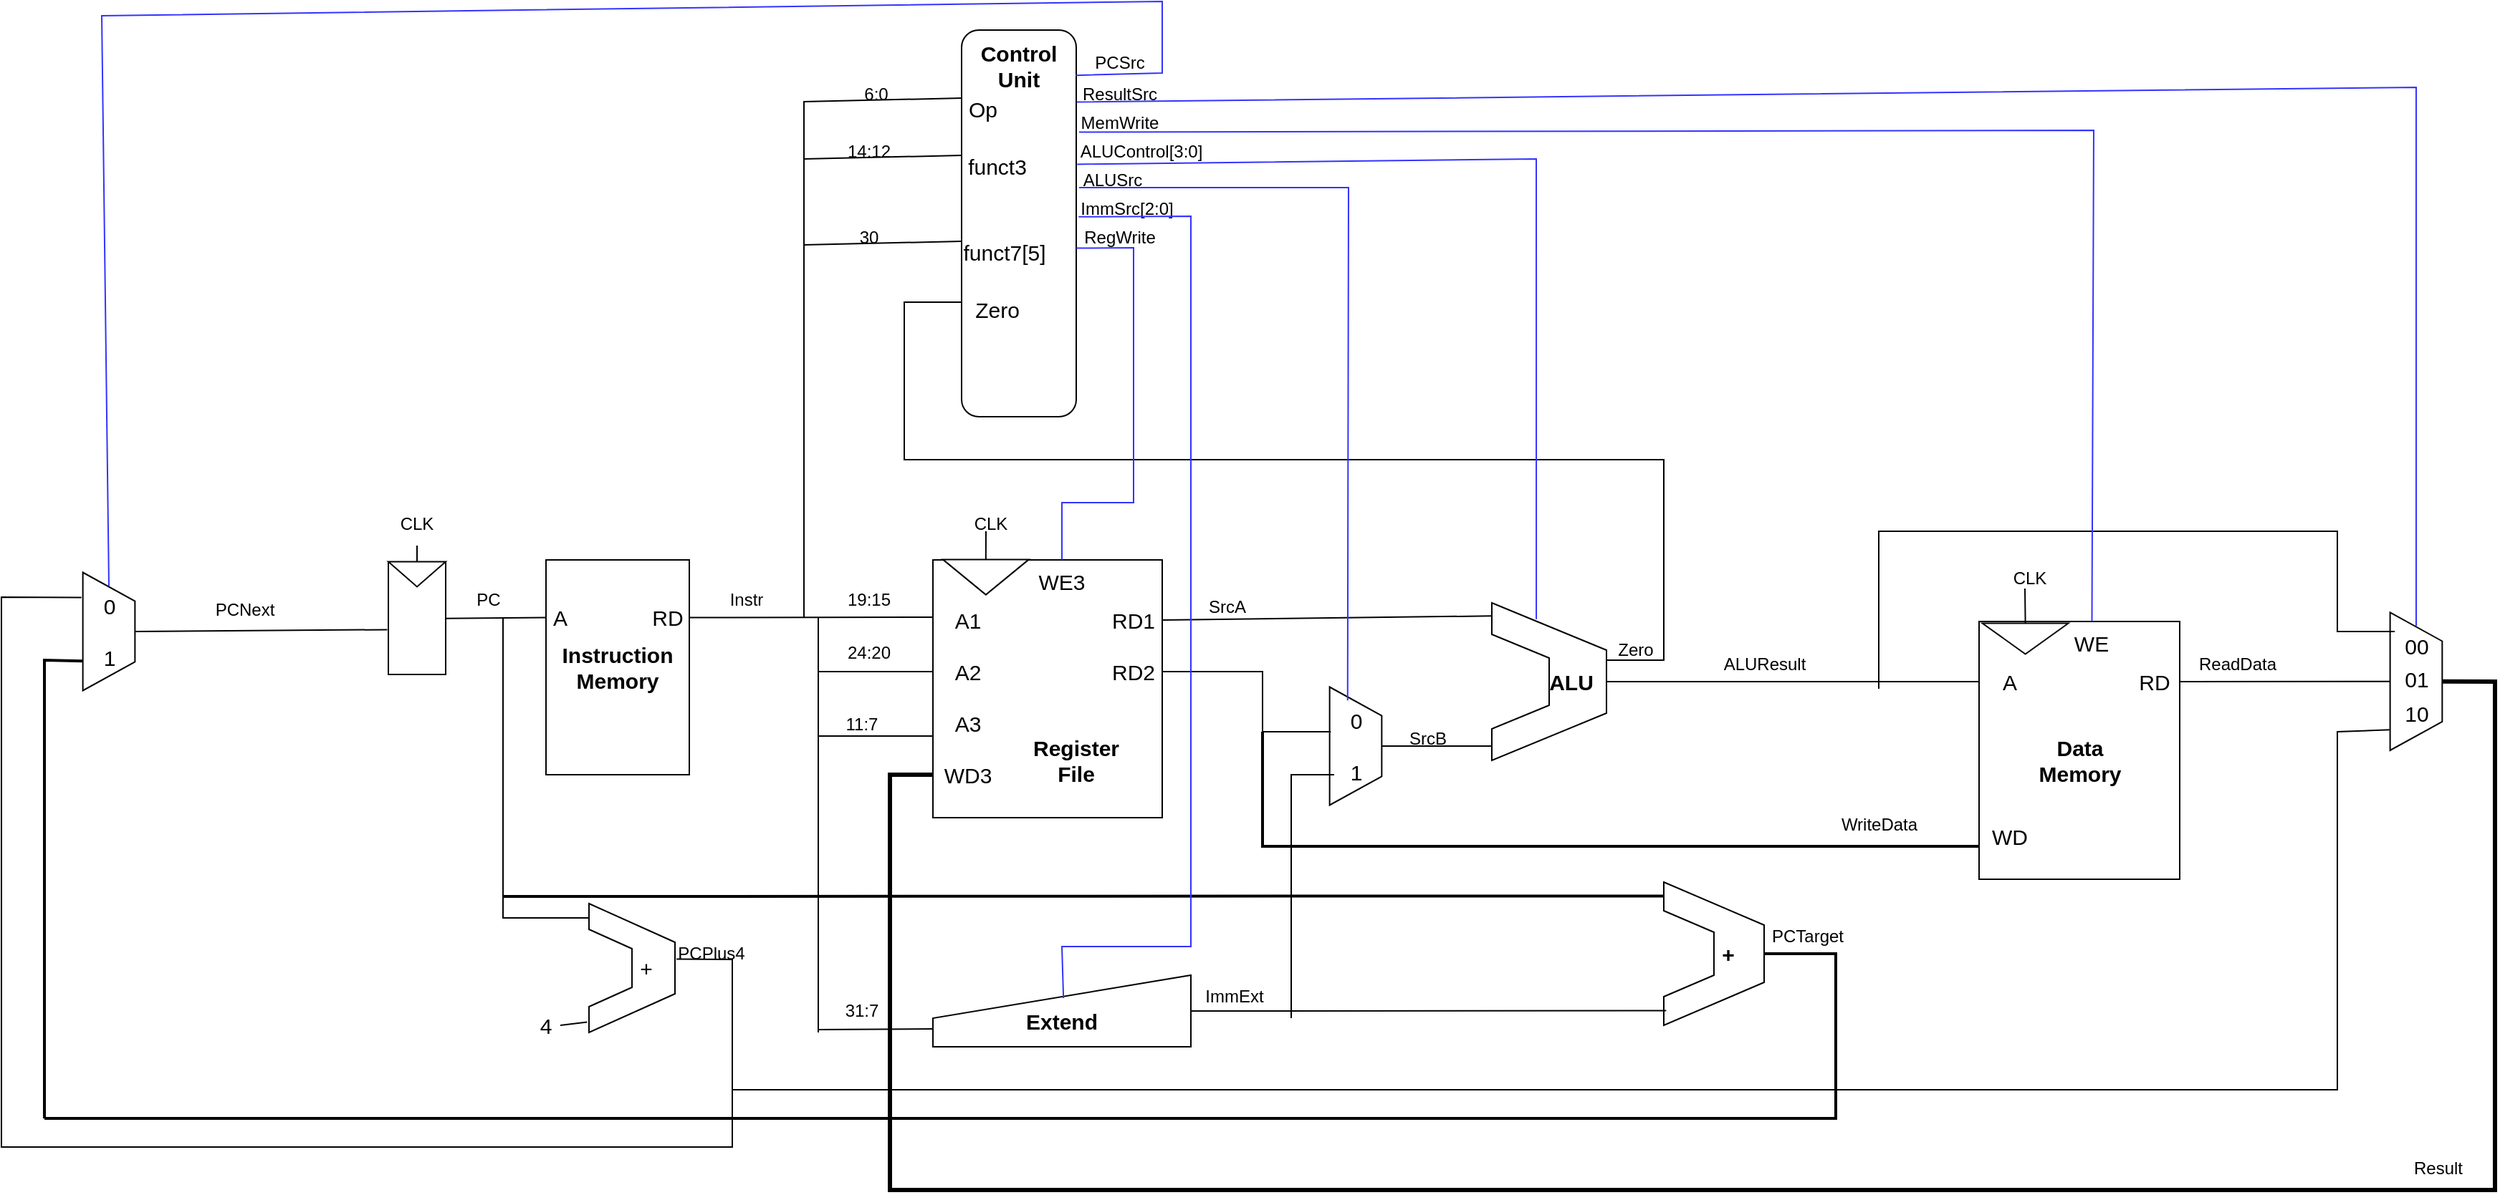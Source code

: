 <mxfile version="24.7.7">
  <diagram name="Page-1" id="c045TEzdk-SqHXNP3rUD">
    <mxGraphModel dx="794" dy="454" grid="1" gridSize="10" guides="1" tooltips="1" connect="1" arrows="1" fold="1" page="1" pageScale="1" pageWidth="3300" pageHeight="2339" math="0" shadow="0">
      <root>
        <mxCell id="0" />
        <mxCell id="1" parent="0" />
        <mxCell id="kE1xLlnzsojC-IhX8l6a-12" value="" style="group" vertex="1" connectable="0" parent="1">
          <mxGeometry x="540" y="980" width="30" height="100" as="geometry" />
        </mxCell>
        <mxCell id="kE1xLlnzsojC-IhX8l6a-8" value="" style="shape=trapezoid;perimeter=trapezoidPerimeter;whiteSpace=wrap;html=1;fixedSize=1;rotation=90;size=20;" vertex="1" parent="kE1xLlnzsojC-IhX8l6a-12">
          <mxGeometry x="-26.25" y="31.818" width="82.5" height="36.364" as="geometry" />
        </mxCell>
        <mxCell id="kE1xLlnzsojC-IhX8l6a-9" value="&lt;font style=&quot;font-size: 15px;&quot;&gt;0&lt;/font&gt;" style="text;html=1;align=center;verticalAlign=middle;whiteSpace=wrap;rounded=0;" vertex="1" parent="kE1xLlnzsojC-IhX8l6a-12">
          <mxGeometry x="3.75" y="18.182" width="22.5" height="27.273" as="geometry" />
        </mxCell>
        <mxCell id="kE1xLlnzsojC-IhX8l6a-10" value="&lt;font style=&quot;font-size: 15px;&quot;&gt;1&lt;/font&gt;" style="text;html=1;align=center;verticalAlign=middle;whiteSpace=wrap;rounded=0;" vertex="1" parent="kE1xLlnzsojC-IhX8l6a-12">
          <mxGeometry x="3.75" y="54.545" width="22.5" height="27.273" as="geometry" />
        </mxCell>
        <mxCell id="kE1xLlnzsojC-IhX8l6a-18" value="" style="group" vertex="1" connectable="0" parent="1">
          <mxGeometry x="860" y="980" width="100" height="150" as="geometry" />
        </mxCell>
        <mxCell id="kE1xLlnzsojC-IhX8l6a-1" value="&lt;font style=&quot;font-size: 15px;&quot;&gt;&lt;b&gt;Instruction Memory&lt;/b&gt;&lt;/font&gt;" style="rounded=0;whiteSpace=wrap;html=1;" vertex="1" parent="kE1xLlnzsojC-IhX8l6a-18">
          <mxGeometry width="100" height="150" as="geometry" />
        </mxCell>
        <mxCell id="kE1xLlnzsojC-IhX8l6a-15" value="&lt;span style=&quot;font-size: 15px;&quot;&gt;A&lt;/span&gt;" style="text;html=1;align=center;verticalAlign=middle;whiteSpace=wrap;rounded=0;" vertex="1" parent="kE1xLlnzsojC-IhX8l6a-18">
          <mxGeometry y="23.002" width="20" height="34.615" as="geometry" />
        </mxCell>
        <mxCell id="kE1xLlnzsojC-IhX8l6a-17" value="&lt;span style=&quot;font-size: 15px;&quot;&gt;RD&lt;/span&gt;" style="text;html=1;align=center;verticalAlign=middle;whiteSpace=wrap;rounded=0;" vertex="1" parent="kE1xLlnzsojC-IhX8l6a-18">
          <mxGeometry x="70" y="23" width="30" height="34.62" as="geometry" />
        </mxCell>
        <mxCell id="kE1xLlnzsojC-IhX8l6a-19" value="" style="group" vertex="1" connectable="0" parent="1">
          <mxGeometry x="740" y="940" width="60" height="120" as="geometry" />
        </mxCell>
        <mxCell id="kE1xLlnzsojC-IhX8l6a-2" value="" style="rounded=0;whiteSpace=wrap;html=1;container=0;" vertex="1" parent="kE1xLlnzsojC-IhX8l6a-19">
          <mxGeometry x="10" y="41.75" width="40" height="78.25" as="geometry" />
        </mxCell>
        <mxCell id="kE1xLlnzsojC-IhX8l6a-3" value="" style="triangle;whiteSpace=wrap;html=1;rotation=90;container=0;" vertex="1" parent="kE1xLlnzsojC-IhX8l6a-19">
          <mxGeometry x="21.25" y="30" width="17.5" height="40" as="geometry" />
        </mxCell>
        <mxCell id="kE1xLlnzsojC-IhX8l6a-4" value="CLK" style="text;html=1;align=center;verticalAlign=middle;whiteSpace=wrap;rounded=0;container=0;" vertex="1" parent="kE1xLlnzsojC-IhX8l6a-19">
          <mxGeometry width="60" height="30" as="geometry" />
        </mxCell>
        <mxCell id="kE1xLlnzsojC-IhX8l6a-5" value="" style="endArrow=none;html=1;rounded=0;exitX=0;exitY=0.5;exitDx=0;exitDy=0;entryX=0.5;entryY=1;entryDx=0;entryDy=0;" edge="1" parent="kE1xLlnzsojC-IhX8l6a-19" source="kE1xLlnzsojC-IhX8l6a-3" target="kE1xLlnzsojC-IhX8l6a-4">
          <mxGeometry width="50" height="50" relative="1" as="geometry">
            <mxPoint x="300" y="88.75" as="sourcePoint" />
            <mxPoint x="350" y="38.75" as="targetPoint" />
          </mxGeometry>
        </mxCell>
        <mxCell id="kE1xLlnzsojC-IhX8l6a-20" value="" style="endArrow=none;html=1;rounded=0;exitX=1;exitY=0.5;exitDx=0;exitDy=0;entryX=0;entryY=0.5;entryDx=0;entryDy=0;" edge="1" parent="1" source="kE1xLlnzsojC-IhX8l6a-2" target="kE1xLlnzsojC-IhX8l6a-15">
          <mxGeometry width="50" height="50" relative="1" as="geometry">
            <mxPoint x="890" y="1030" as="sourcePoint" />
            <mxPoint x="940" y="980" as="targetPoint" />
          </mxGeometry>
        </mxCell>
        <mxCell id="kE1xLlnzsojC-IhX8l6a-22" value="" style="endArrow=none;html=1;rounded=0;entryX=-0.02;entryY=0.6;entryDx=0;entryDy=0;exitX=0.5;exitY=0;exitDx=0;exitDy=0;entryPerimeter=0;" edge="1" parent="1" source="kE1xLlnzsojC-IhX8l6a-8" target="kE1xLlnzsojC-IhX8l6a-2">
          <mxGeometry width="50" height="50" relative="1" as="geometry">
            <mxPoint x="580" y="1021" as="sourcePoint" />
            <mxPoint x="940" y="980" as="targetPoint" />
          </mxGeometry>
        </mxCell>
        <mxCell id="kE1xLlnzsojC-IhX8l6a-23" value="" style="endArrow=none;html=1;rounded=0;" edge="1" parent="1">
          <mxGeometry width="50" height="50" relative="1" as="geometry">
            <mxPoint x="830" y="1020" as="sourcePoint" />
            <mxPoint x="830" y="1230" as="targetPoint" />
            <Array as="points">
              <mxPoint x="830" y="1230" />
              <mxPoint x="890" y="1230" />
            </Array>
          </mxGeometry>
        </mxCell>
        <mxCell id="kE1xLlnzsojC-IhX8l6a-28" value="" style="shape=stencil(tZXRjoIwEEW/pq+bQsPq6wb1PyqOS2NtSdvV3b93oGCs0I0IJISkc7mHIb1DCcttySsgKS0J25A0TSjFO66vT2tuKyicL164EXwvwSvWGX2Cqzi4liFUCUa4WmVbQr/wmfpieaGVQojQygbKg44wLhR66a+Hta//C1YV8s/gwLRNNtXd68yPbAFqskSnIbPre95OZ6KGvSaL7NQ81ORNJsuxEgsxy/e8OH0b/aMOfVdUO2oDA8JdFlL6AYt9YMXruesJnXzWF/h/moawnVsK9eC+/wxaP5sKWI0FPGWMTvOvx9qz0P+ZTfOzsf7Q/sL+FVLbaHKwHgkPHguDmWs8vcQ2VX+ONIUb);whiteSpace=wrap;html=1;fillColor=default;" vertex="1" parent="1">
          <mxGeometry x="890" y="1220" width="60" height="90" as="geometry" />
        </mxCell>
        <mxCell id="kE1xLlnzsojC-IhX8l6a-30" value="&lt;font style=&quot;font-size: 15px;&quot;&gt;+&lt;/font&gt;" style="text;html=1;align=center;verticalAlign=middle;whiteSpace=wrap;rounded=0;" vertex="1" parent="1">
          <mxGeometry x="920" y="1250" width="20" height="30" as="geometry" />
        </mxCell>
        <mxCell id="kE1xLlnzsojC-IhX8l6a-31" value="&lt;font style=&quot;font-size: 15px;&quot;&gt;4&lt;/font&gt;" style="text;html=1;align=center;verticalAlign=middle;whiteSpace=wrap;rounded=0;" vertex="1" parent="1">
          <mxGeometry x="850" y="1290" width="20" height="30" as="geometry" />
        </mxCell>
        <mxCell id="kE1xLlnzsojC-IhX8l6a-32" value="" style="endArrow=none;html=1;rounded=0;exitX=1;exitY=0.5;exitDx=0;exitDy=0;entryX=-0.022;entryY=0.919;entryDx=0;entryDy=0;entryPerimeter=0;" edge="1" parent="1" source="kE1xLlnzsojC-IhX8l6a-31" target="kE1xLlnzsojC-IhX8l6a-28">
          <mxGeometry width="50" height="50" relative="1" as="geometry">
            <mxPoint x="920" y="1240" as="sourcePoint" />
            <mxPoint x="970" y="1190" as="targetPoint" />
          </mxGeometry>
        </mxCell>
        <mxCell id="kE1xLlnzsojC-IhX8l6a-33" value="PC" style="text;html=1;align=center;verticalAlign=middle;whiteSpace=wrap;rounded=0;" vertex="1" parent="1">
          <mxGeometry x="790" y="993" width="60" height="30" as="geometry" />
        </mxCell>
        <mxCell id="kE1xLlnzsojC-IhX8l6a-34" value="PCNext" style="text;html=1;align=center;verticalAlign=middle;whiteSpace=wrap;rounded=0;" vertex="1" parent="1">
          <mxGeometry x="620" y="1000" width="60" height="30" as="geometry" />
        </mxCell>
        <mxCell id="kE1xLlnzsojC-IhX8l6a-35" value="" style="endArrow=none;html=1;rounded=0;exitX=1;exitY=0.5;exitDx=0;exitDy=0;" edge="1" parent="1" source="kE1xLlnzsojC-IhX8l6a-17">
          <mxGeometry width="50" height="50" relative="1" as="geometry">
            <mxPoint x="1100" y="1040" as="sourcePoint" />
            <mxPoint x="1130" y="1020" as="targetPoint" />
          </mxGeometry>
        </mxCell>
        <mxCell id="kE1xLlnzsojC-IhX8l6a-36" value="Instr" style="text;html=1;align=center;verticalAlign=middle;whiteSpace=wrap;rounded=0;" vertex="1" parent="1">
          <mxGeometry x="970" y="993" width="60" height="30" as="geometry" />
        </mxCell>
        <mxCell id="kE1xLlnzsojC-IhX8l6a-40" value="" style="endArrow=none;html=1;rounded=0;entryX=0;entryY=0.25;entryDx=0;entryDy=0;" edge="1" parent="1" target="kE1xLlnzsojC-IhX8l6a-39">
          <mxGeometry width="50" height="50" relative="1" as="geometry">
            <mxPoint x="1040" y="1020" as="sourcePoint" />
            <mxPoint x="1120" y="657.5" as="targetPoint" />
            <Array as="points">
              <mxPoint x="1040" y="783" />
              <mxPoint x="1040" y="660" />
            </Array>
          </mxGeometry>
        </mxCell>
        <mxCell id="kE1xLlnzsojC-IhX8l6a-49" value="" style="group;movable=1;resizable=1;rotatable=1;deletable=1;editable=1;locked=0;connectable=1;" vertex="1" connectable="0" parent="1">
          <mxGeometry x="1130" y="980" width="160" height="180" as="geometry" />
        </mxCell>
        <mxCell id="kE1xLlnzsojC-IhX8l6a-47" value="" style="rounded=0;whiteSpace=wrap;html=1;align=center;movable=1;resizable=1;rotatable=1;deletable=1;editable=1;locked=0;connectable=1;" vertex="1" parent="kE1xLlnzsojC-IhX8l6a-49">
          <mxGeometry width="160" height="180" as="geometry" />
        </mxCell>
        <mxCell id="kE1xLlnzsojC-IhX8l6a-46" value="" style="triangle;whiteSpace=wrap;html=1;rotation=90;" vertex="1" parent="kE1xLlnzsojC-IhX8l6a-49">
          <mxGeometry x="24.615" y="-18" width="24.615" height="60" as="geometry" />
        </mxCell>
        <mxCell id="kE1xLlnzsojC-IhX8l6a-54" value="&lt;font style=&quot;font-size: 15px;&quot;&gt;A1&lt;/font&gt;" style="text;html=1;align=center;verticalAlign=middle;whiteSpace=wrap;rounded=0;" vertex="1" parent="kE1xLlnzsojC-IhX8l6a-49">
          <mxGeometry y="24.0" width="49.231" height="36" as="geometry" />
        </mxCell>
        <mxCell id="kE1xLlnzsojC-IhX8l6a-53" value="&lt;font style=&quot;font-size: 15px;&quot;&gt;A2&lt;/font&gt;" style="text;html=1;align=center;verticalAlign=middle;whiteSpace=wrap;rounded=0;" vertex="1" parent="kE1xLlnzsojC-IhX8l6a-49">
          <mxGeometry y="60" width="49.231" height="36" as="geometry" />
        </mxCell>
        <mxCell id="kE1xLlnzsojC-IhX8l6a-52" value="&lt;font style=&quot;font-size: 15px;&quot;&gt;A3&lt;/font&gt;" style="text;html=1;align=center;verticalAlign=middle;whiteSpace=wrap;rounded=0;" vertex="1" parent="kE1xLlnzsojC-IhX8l6a-49">
          <mxGeometry y="96.0" width="49.231" height="36" as="geometry" />
        </mxCell>
        <mxCell id="kE1xLlnzsojC-IhX8l6a-51" value="&lt;font style=&quot;font-size: 15px;&quot;&gt;WD3&lt;/font&gt;" style="text;html=1;align=center;verticalAlign=middle;whiteSpace=wrap;rounded=0;" vertex="1" parent="kE1xLlnzsojC-IhX8l6a-49">
          <mxGeometry y="132" width="49.231" height="36" as="geometry" />
        </mxCell>
        <mxCell id="kE1xLlnzsojC-IhX8l6a-57" value="&lt;font style=&quot;font-size: 15px;&quot;&gt;RD1&lt;/font&gt;" style="text;html=1;align=center;verticalAlign=middle;whiteSpace=wrap;rounded=0;" vertex="1" parent="kE1xLlnzsojC-IhX8l6a-49">
          <mxGeometry x="120" y="27" width="40" height="30" as="geometry" />
        </mxCell>
        <mxCell id="kE1xLlnzsojC-IhX8l6a-56" value="&lt;font style=&quot;font-size: 15px;&quot;&gt;RD2&lt;/font&gt;" style="text;html=1;align=center;verticalAlign=middle;whiteSpace=wrap;rounded=0;" vertex="1" parent="kE1xLlnzsojC-IhX8l6a-49">
          <mxGeometry x="120" y="63" width="40" height="30" as="geometry" />
        </mxCell>
        <mxCell id="kE1xLlnzsojC-IhX8l6a-50" value="&lt;font style=&quot;font-size: 15px;&quot;&gt;WE3&lt;/font&gt;" style="text;html=1;align=center;verticalAlign=middle;whiteSpace=wrap;rounded=0;" vertex="1" parent="kE1xLlnzsojC-IhX8l6a-49">
          <mxGeometry x="70" width="40" height="30" as="geometry" />
        </mxCell>
        <mxCell id="kE1xLlnzsojC-IhX8l6a-59" value="&lt;font style=&quot;font-size: 15px;&quot;&gt;&lt;b&gt;Register File&lt;/b&gt;&lt;/font&gt;" style="text;html=1;align=center;verticalAlign=middle;whiteSpace=wrap;rounded=0;" vertex="1" parent="kE1xLlnzsojC-IhX8l6a-49">
          <mxGeometry x="70" y="120" width="60" height="40" as="geometry" />
        </mxCell>
        <mxCell id="kE1xLlnzsojC-IhX8l6a-60" value="" style="group" vertex="1" connectable="0" parent="1">
          <mxGeometry x="1070" y="610" width="260" height="240" as="geometry" />
        </mxCell>
        <mxCell id="kE1xLlnzsojC-IhX8l6a-37" value="" style="rounded=1;whiteSpace=wrap;html=1;rotation=90;" vertex="1" parent="kE1xLlnzsojC-IhX8l6a-60">
          <mxGeometry x="-15" y="95" width="270" height="80" as="geometry" />
        </mxCell>
        <mxCell id="kE1xLlnzsojC-IhX8l6a-38" value="&lt;font style=&quot;font-size: 15px;&quot;&gt;&lt;b&gt;Control Unit&lt;/b&gt;&lt;/font&gt;" style="text;html=1;align=center;verticalAlign=middle;whiteSpace=wrap;rounded=0;" vertex="1" parent="kE1xLlnzsojC-IhX8l6a-60">
          <mxGeometry x="90" y="10" width="60" height="30" as="geometry" />
        </mxCell>
        <mxCell id="kE1xLlnzsojC-IhX8l6a-39" value="&lt;font style=&quot;font-size: 15px;&quot;&gt;Op&lt;/font&gt;" style="text;html=1;align=center;verticalAlign=middle;whiteSpace=wrap;rounded=0;" vertex="1" parent="kE1xLlnzsojC-IhX8l6a-60">
          <mxGeometry x="80" y="40" width="30" height="30" as="geometry" />
        </mxCell>
        <mxCell id="kE1xLlnzsojC-IhX8l6a-41" value="" style="endArrow=none;html=1;rounded=0;entryX=0;entryY=0.25;entryDx=0;entryDy=0;" edge="1" parent="kE1xLlnzsojC-IhX8l6a-60" target="kE1xLlnzsojC-IhX8l6a-42">
          <mxGeometry width="50" height="50" relative="1" as="geometry">
            <mxPoint x="-30" y="90" as="sourcePoint" />
            <mxPoint x="60" y="90" as="targetPoint" />
          </mxGeometry>
        </mxCell>
        <mxCell id="kE1xLlnzsojC-IhX8l6a-42" value="&lt;font style=&quot;font-size: 15px;&quot;&gt;funct3&lt;/font&gt;" style="text;html=1;align=center;verticalAlign=middle;whiteSpace=wrap;rounded=0;" vertex="1" parent="kE1xLlnzsojC-IhX8l6a-60">
          <mxGeometry x="80" y="80" width="50" height="30" as="geometry" />
        </mxCell>
        <mxCell id="kE1xLlnzsojC-IhX8l6a-43" value="&lt;font style=&quot;font-size: 15px;&quot;&gt;funct7[5]&lt;/font&gt;" style="text;html=1;align=center;verticalAlign=middle;whiteSpace=wrap;rounded=0;" vertex="1" parent="kE1xLlnzsojC-IhX8l6a-60">
          <mxGeometry x="80" y="140" width="60" height="30" as="geometry" />
        </mxCell>
        <mxCell id="kE1xLlnzsojC-IhX8l6a-44" value="" style="endArrow=none;html=1;rounded=0;entryX=0;entryY=0.25;entryDx=0;entryDy=0;" edge="1" parent="kE1xLlnzsojC-IhX8l6a-60" target="kE1xLlnzsojC-IhX8l6a-43">
          <mxGeometry width="50" height="50" relative="1" as="geometry">
            <mxPoint x="-30" y="150" as="sourcePoint" />
            <mxPoint x="80" y="160" as="targetPoint" />
          </mxGeometry>
        </mxCell>
        <mxCell id="kE1xLlnzsojC-IhX8l6a-64" value="6:0" style="text;html=1;align=center;verticalAlign=middle;resizable=0;points=[];autosize=1;strokeColor=none;fillColor=none;" vertex="1" parent="kE1xLlnzsojC-IhX8l6a-60">
          <mxGeometry y="30" width="40" height="30" as="geometry" />
        </mxCell>
        <mxCell id="kE1xLlnzsojC-IhX8l6a-65" value="14:12" style="text;html=1;align=center;verticalAlign=middle;resizable=0;points=[];autosize=1;strokeColor=none;fillColor=none;" vertex="1" parent="kE1xLlnzsojC-IhX8l6a-60">
          <mxGeometry x="-10" y="70" width="50" height="30" as="geometry" />
        </mxCell>
        <mxCell id="kE1xLlnzsojC-IhX8l6a-67" value="30" style="text;html=1;align=center;verticalAlign=middle;resizable=0;points=[];autosize=1;strokeColor=none;fillColor=none;" vertex="1" parent="kE1xLlnzsojC-IhX8l6a-60">
          <mxGeometry x="-5" y="130" width="40" height="30" as="geometry" />
        </mxCell>
        <mxCell id="kE1xLlnzsojC-IhX8l6a-150" value="&lt;font style=&quot;font-size: 15px;&quot;&gt;Zero&lt;/font&gt;" style="text;html=1;align=center;verticalAlign=middle;whiteSpace=wrap;rounded=0;" vertex="1" parent="kE1xLlnzsojC-IhX8l6a-60">
          <mxGeometry x="75" y="180" width="60" height="30" as="geometry" />
        </mxCell>
        <mxCell id="kE1xLlnzsojC-IhX8l6a-157" value="ResultSrc" style="text;html=1;align=center;verticalAlign=middle;resizable=0;points=[];autosize=1;strokeColor=none;fillColor=none;" vertex="1" parent="kE1xLlnzsojC-IhX8l6a-60">
          <mxGeometry x="150" y="30" width="80" height="30" as="geometry" />
        </mxCell>
        <mxCell id="kE1xLlnzsojC-IhX8l6a-158" value="MemWrite" style="text;html=1;align=center;verticalAlign=middle;resizable=0;points=[];autosize=1;strokeColor=none;fillColor=none;" vertex="1" parent="kE1xLlnzsojC-IhX8l6a-60">
          <mxGeometry x="150" y="50" width="80" height="30" as="geometry" />
        </mxCell>
        <mxCell id="kE1xLlnzsojC-IhX8l6a-160" value="ALUControl[3:0]" style="text;html=1;align=center;verticalAlign=middle;resizable=0;points=[];autosize=1;strokeColor=none;fillColor=none;" vertex="1" parent="kE1xLlnzsojC-IhX8l6a-60">
          <mxGeometry x="150" y="70" width="110" height="30" as="geometry" />
        </mxCell>
        <mxCell id="kE1xLlnzsojC-IhX8l6a-162" value="ALUSrc" style="text;html=1;align=center;verticalAlign=middle;resizable=0;points=[];autosize=1;strokeColor=none;fillColor=none;" vertex="1" parent="kE1xLlnzsojC-IhX8l6a-60">
          <mxGeometry x="155" y="90" width="60" height="30" as="geometry" />
        </mxCell>
        <mxCell id="kE1xLlnzsojC-IhX8l6a-166" value="ImmSrc[2:0]" style="text;html=1;align=center;verticalAlign=middle;resizable=0;points=[];autosize=1;strokeColor=none;fillColor=none;" vertex="1" parent="kE1xLlnzsojC-IhX8l6a-60">
          <mxGeometry x="150" y="110" width="90" height="30" as="geometry" />
        </mxCell>
        <mxCell id="kE1xLlnzsojC-IhX8l6a-164" value="RegWrite" style="text;html=1;align=center;verticalAlign=middle;resizable=0;points=[];autosize=1;strokeColor=none;fillColor=none;" vertex="1" parent="kE1xLlnzsojC-IhX8l6a-60">
          <mxGeometry x="155" y="130" width="70" height="30" as="geometry" />
        </mxCell>
        <mxCell id="kE1xLlnzsojC-IhX8l6a-68" value="19:15" style="text;html=1;align=center;verticalAlign=middle;resizable=0;points=[];autosize=1;strokeColor=none;fillColor=none;" vertex="1" parent="1">
          <mxGeometry x="1060" y="993" width="50" height="30" as="geometry" />
        </mxCell>
        <mxCell id="kE1xLlnzsojC-IhX8l6a-69" value="" style="endArrow=none;html=1;rounded=0;" edge="1" parent="1">
          <mxGeometry width="50" height="50" relative="1" as="geometry">
            <mxPoint x="1050" y="1020" as="sourcePoint" />
            <mxPoint x="1050" y="1310" as="targetPoint" />
          </mxGeometry>
        </mxCell>
        <mxCell id="kE1xLlnzsojC-IhX8l6a-70" value="" style="endArrow=none;html=1;rounded=0;entryX=0;entryY=0.5;entryDx=0;entryDy=0;" edge="1" parent="1" target="kE1xLlnzsojC-IhX8l6a-53">
          <mxGeometry width="50" height="50" relative="1" as="geometry">
            <mxPoint x="1050" y="1058" as="sourcePoint" />
            <mxPoint x="1150" y="1050" as="targetPoint" />
          </mxGeometry>
        </mxCell>
        <mxCell id="kE1xLlnzsojC-IhX8l6a-71" value="" style="endArrow=none;html=1;rounded=0;entryX=0;entryY=0.75;entryDx=0;entryDy=0;" edge="1" parent="1" target="kE1xLlnzsojC-IhX8l6a-52">
          <mxGeometry width="50" height="50" relative="1" as="geometry">
            <mxPoint x="1050" y="1103" as="sourcePoint" />
            <mxPoint x="1110" y="1100" as="targetPoint" />
          </mxGeometry>
        </mxCell>
        <mxCell id="kE1xLlnzsojC-IhX8l6a-73" value="24:20" style="text;html=1;align=center;verticalAlign=middle;resizable=0;points=[];autosize=1;strokeColor=none;fillColor=none;" vertex="1" parent="1">
          <mxGeometry x="1060" y="1030" width="50" height="30" as="geometry" />
        </mxCell>
        <mxCell id="kE1xLlnzsojC-IhX8l6a-74" value="11:7" style="text;html=1;align=center;verticalAlign=middle;resizable=0;points=[];autosize=1;strokeColor=none;fillColor=none;" vertex="1" parent="1">
          <mxGeometry x="1055" y="1080" width="50" height="30" as="geometry" />
        </mxCell>
        <mxCell id="kE1xLlnzsojC-IhX8l6a-76" value="&lt;div&gt;&lt;br&gt;&lt;/div&gt;&lt;b&gt;&lt;font style=&quot;font-size: 15px;&quot;&gt;Extend&lt;/font&gt;&lt;/b&gt;" style="shape=manualInput;whiteSpace=wrap;html=1;" vertex="1" parent="1">
          <mxGeometry x="1130" y="1270" width="180" height="50" as="geometry" />
        </mxCell>
        <mxCell id="kE1xLlnzsojC-IhX8l6a-77" value="" style="endArrow=none;html=1;rounded=0;entryX=0;entryY=0.75;entryDx=0;entryDy=0;" edge="1" parent="1" target="kE1xLlnzsojC-IhX8l6a-76">
          <mxGeometry width="50" height="50" relative="1" as="geometry">
            <mxPoint x="1050" y="1308" as="sourcePoint" />
            <mxPoint x="1150" y="1250" as="targetPoint" />
          </mxGeometry>
        </mxCell>
        <mxCell id="kE1xLlnzsojC-IhX8l6a-78" value="31:7" style="text;html=1;align=center;verticalAlign=middle;resizable=0;points=[];autosize=1;strokeColor=none;fillColor=none;" vertex="1" parent="1">
          <mxGeometry x="1055" y="1280" width="50" height="30" as="geometry" />
        </mxCell>
        <mxCell id="kE1xLlnzsojC-IhX8l6a-84" value="" style="endArrow=none;html=1;rounded=0;exitX=0.212;exitY=1.027;exitDx=0;exitDy=0;exitPerimeter=0;entryX=1.017;entryY=0.43;entryDx=0;entryDy=0;entryPerimeter=0;" edge="1" parent="1" source="kE1xLlnzsojC-IhX8l6a-8" target="kE1xLlnzsojC-IhX8l6a-28">
          <mxGeometry width="50" height="50" relative="1" as="geometry">
            <mxPoint x="480" y="990" as="sourcePoint" />
            <mxPoint x="990" y="1260" as="targetPoint" />
            <Array as="points">
              <mxPoint x="480" y="1006" />
              <mxPoint x="480" y="1390" />
              <mxPoint x="990" y="1390" />
              <mxPoint x="990" y="1259" />
            </Array>
          </mxGeometry>
        </mxCell>
        <mxCell id="kE1xLlnzsojC-IhX8l6a-85" value="PCPlus4" style="text;html=1;align=center;verticalAlign=middle;resizable=0;points=[];autosize=1;strokeColor=none;fillColor=none;" vertex="1" parent="1">
          <mxGeometry x="940" y="1240" width="70" height="30" as="geometry" />
        </mxCell>
        <mxCell id="kE1xLlnzsojC-IhX8l6a-86" value="" style="endArrow=none;html=1;rounded=0;entryX=0;entryY=0.5;entryDx=0;entryDy=0;" edge="1" parent="1" target="kE1xLlnzsojC-IhX8l6a-46">
          <mxGeometry width="50" height="50" relative="1" as="geometry">
            <mxPoint x="1167" y="960" as="sourcePoint" />
            <mxPoint x="1200" y="1060" as="targetPoint" />
          </mxGeometry>
        </mxCell>
        <mxCell id="kE1xLlnzsojC-IhX8l6a-87" value="CLK" style="text;html=1;align=center;verticalAlign=middle;resizable=0;points=[];autosize=1;strokeColor=none;fillColor=none;" vertex="1" parent="1">
          <mxGeometry x="1145" y="940" width="50" height="30" as="geometry" />
        </mxCell>
        <mxCell id="kE1xLlnzsojC-IhX8l6a-90" value="" style="group;fillColor=default;gradientColor=none;" vertex="1" connectable="0" parent="1">
          <mxGeometry x="1520" y="1010" width="80" height="110" as="geometry" />
        </mxCell>
        <mxCell id="kE1xLlnzsojC-IhX8l6a-88" value="" style="shape=stencil(tZXRjoIwEEW/pq+bQsPq6wb1PyqOS2NtSdvV3b93oGCs0I0IJISkc7mHIb1DCcttySsgKS0J25A0TSjFO66vT2tuKyicL164EXwvwSvWGX2Cqzi4liFUCUa4WmVbQr/wmfpieaGVQojQygbKg44wLhR66a+Hta//C1YV8s/gwLRNNtXd68yPbAFqskSnIbPre95OZ6KGvSaL7NQ81ORNJsuxEgsxy/e8OH0b/aMOfVdUO2oDA8JdFlL6AYt9YMXruesJnXzWF/h/moawnVsK9eC+/wxaP5sKWI0FPGWMTvOvx9qz0P+ZTfOzsf7Q/sL+FVLbaHKwHgkPHguDmWs8vcQ2VX+ONIUb);whiteSpace=wrap;html=1;" vertex="1" parent="kE1xLlnzsojC-IhX8l6a-90">
          <mxGeometry width="80" height="110" as="geometry" />
        </mxCell>
        <mxCell id="kE1xLlnzsojC-IhX8l6a-89" value="&lt;b&gt;&lt;font style=&quot;font-size: 15px;&quot;&gt;ALU&lt;/font&gt;&lt;/b&gt;" style="text;html=1;align=center;verticalAlign=middle;resizable=0;points=[];autosize=1;strokeColor=none;fillColor=none;" vertex="1" parent="kE1xLlnzsojC-IhX8l6a-90">
          <mxGeometry x="30" y="40" width="50" height="30" as="geometry" />
        </mxCell>
        <mxCell id="kE1xLlnzsojC-IhX8l6a-91" value="" style="endArrow=none;html=1;rounded=0;exitX=1;exitY=0.5;exitDx=0;exitDy=0;entryX=-0.002;entryY=0.083;entryDx=0;entryDy=0;entryPerimeter=0;" edge="1" parent="1" source="kE1xLlnzsojC-IhX8l6a-57" target="kE1xLlnzsojC-IhX8l6a-88">
          <mxGeometry width="50" height="50" relative="1" as="geometry">
            <mxPoint x="1420" y="1100" as="sourcePoint" />
            <mxPoint x="1520" y="1020" as="targetPoint" />
          </mxGeometry>
        </mxCell>
        <mxCell id="kE1xLlnzsojC-IhX8l6a-93" value="" style="group" vertex="1" connectable="0" parent="1">
          <mxGeometry x="1410" y="1060" width="30" height="100" as="geometry" />
        </mxCell>
        <mxCell id="kE1xLlnzsojC-IhX8l6a-94" value="" style="shape=trapezoid;perimeter=trapezoidPerimeter;whiteSpace=wrap;html=1;fixedSize=1;rotation=90;size=20;" vertex="1" parent="kE1xLlnzsojC-IhX8l6a-93">
          <mxGeometry x="-26.25" y="31.818" width="82.5" height="36.364" as="geometry" />
        </mxCell>
        <mxCell id="kE1xLlnzsojC-IhX8l6a-95" value="&lt;font style=&quot;font-size: 15px;&quot;&gt;0&lt;/font&gt;" style="text;html=1;align=center;verticalAlign=middle;whiteSpace=wrap;rounded=0;" vertex="1" parent="kE1xLlnzsojC-IhX8l6a-93">
          <mxGeometry x="3.75" y="18.182" width="22.5" height="27.273" as="geometry" />
        </mxCell>
        <mxCell id="kE1xLlnzsojC-IhX8l6a-96" value="&lt;font style=&quot;font-size: 15px;&quot;&gt;1&lt;/font&gt;" style="text;html=1;align=center;verticalAlign=middle;whiteSpace=wrap;rounded=0;" vertex="1" parent="kE1xLlnzsojC-IhX8l6a-93">
          <mxGeometry x="3.75" y="54.545" width="22.5" height="27.273" as="geometry" />
        </mxCell>
        <mxCell id="kE1xLlnzsojC-IhX8l6a-97" value="" style="endArrow=none;html=1;rounded=0;entryX=0.5;entryY=0;entryDx=0;entryDy=0;" edge="1" parent="1" target="kE1xLlnzsojC-IhX8l6a-94">
          <mxGeometry width="50" height="50" relative="1" as="geometry">
            <mxPoint x="1520" y="1110" as="sourcePoint" />
            <mxPoint x="1440" y="1070" as="targetPoint" />
          </mxGeometry>
        </mxCell>
        <mxCell id="kE1xLlnzsojC-IhX8l6a-98" value="" style="endArrow=none;html=1;rounded=0;exitX=1;exitY=0.5;exitDx=0;exitDy=0;entryX=0.024;entryY=0.897;entryDx=0;entryDy=0;entryPerimeter=0;" edge="1" parent="1" source="kE1xLlnzsojC-IhX8l6a-76" target="kE1xLlnzsojC-IhX8l6a-108">
          <mxGeometry width="50" height="50" relative="1" as="geometry">
            <mxPoint x="1390" y="1220" as="sourcePoint" />
            <mxPoint x="1590" y="1295" as="targetPoint" />
          </mxGeometry>
        </mxCell>
        <mxCell id="kE1xLlnzsojC-IhX8l6a-101" value="" style="endArrow=none;html=1;rounded=0;entryX=1;entryY=0.5;entryDx=0;entryDy=0;" edge="1" parent="1" target="kE1xLlnzsojC-IhX8l6a-56">
          <mxGeometry width="50" height="50" relative="1" as="geometry">
            <mxPoint x="1360" y="1058" as="sourcePoint" />
            <mxPoint x="1440" y="1200" as="targetPoint" />
            <Array as="points">
              <mxPoint x="1360" y="1100" />
              <mxPoint x="1360" y="1058" />
            </Array>
          </mxGeometry>
        </mxCell>
        <mxCell id="kE1xLlnzsojC-IhX8l6a-102" value="" style="endArrow=none;html=1;rounded=0;entryX=0.379;entryY=0.977;entryDx=0;entryDy=0;entryPerimeter=0;" edge="1" parent="1" target="kE1xLlnzsojC-IhX8l6a-94">
          <mxGeometry width="50" height="50" relative="1" as="geometry">
            <mxPoint x="1360" y="1100" as="sourcePoint" />
            <mxPoint x="1440" y="1200" as="targetPoint" />
          </mxGeometry>
        </mxCell>
        <mxCell id="kE1xLlnzsojC-IhX8l6a-103" value="SrcB" style="text;html=1;align=center;verticalAlign=middle;resizable=0;points=[];autosize=1;strokeColor=none;fillColor=none;" vertex="1" parent="1">
          <mxGeometry x="1450" y="1090" width="50" height="30" as="geometry" />
        </mxCell>
        <mxCell id="kE1xLlnzsojC-IhX8l6a-106" value="" style="endArrow=none;html=1;rounded=0;" edge="1" parent="1">
          <mxGeometry width="50" height="50" relative="1" as="geometry">
            <mxPoint x="1380" y="1300" as="sourcePoint" />
            <mxPoint x="1380" y="1130" as="targetPoint" />
            <Array as="points">
              <mxPoint x="1380" y="1130" />
              <mxPoint x="1410" y="1130" />
            </Array>
          </mxGeometry>
        </mxCell>
        <mxCell id="kE1xLlnzsojC-IhX8l6a-107" value="ImmExt" style="text;html=1;align=center;verticalAlign=middle;resizable=0;points=[];autosize=1;strokeColor=none;fillColor=none;" vertex="1" parent="1">
          <mxGeometry x="1310" y="1270" width="60" height="30" as="geometry" />
        </mxCell>
        <mxCell id="kE1xLlnzsojC-IhX8l6a-108" value="" style="shape=stencil(tZXRjoIwEEW/pq+bQsPq6wb1PyqOS2NtSdvV3b93oGCs0I0IJISkc7mHIb1DCcttySsgKS0J25A0TSjFO66vT2tuKyicL164EXwvwSvWGX2Cqzi4liFUCUa4WmVbQr/wmfpieaGVQojQygbKg44wLhR66a+Hta//C1YV8s/gwLRNNtXd68yPbAFqskSnIbPre95OZ6KGvSaL7NQ81ORNJsuxEgsxy/e8OH0b/aMOfVdUO2oDA8JdFlL6AYt9YMXruesJnXzWF/h/moawnVsK9eC+/wxaP5sKWI0FPGWMTvOvx9qz0P+ZTfOzsf7Q/sL+FVLbaHKwHgkPHguDmWs8vcQ2VX+ONIUb);whiteSpace=wrap;html=1;" vertex="1" parent="1">
          <mxGeometry x="1640" y="1205" width="70" height="100" as="geometry" />
        </mxCell>
        <mxCell id="kE1xLlnzsojC-IhX8l6a-109" value="&lt;font style=&quot;font-size: 15px;&quot;&gt;&lt;b&gt;+&lt;/b&gt;&lt;/font&gt;" style="text;html=1;align=center;verticalAlign=middle;whiteSpace=wrap;rounded=0;" vertex="1" parent="1">
          <mxGeometry x="1670" y="1240" width="30" height="30" as="geometry" />
        </mxCell>
        <mxCell id="kE1xLlnzsojC-IhX8l6a-110" value="" style="endArrow=none;html=1;rounded=0;entryX=-0.005;entryY=0.097;entryDx=0;entryDy=0;entryPerimeter=0;strokeWidth=2;" edge="1" parent="1" target="kE1xLlnzsojC-IhX8l6a-108">
          <mxGeometry width="50" height="50" relative="1" as="geometry">
            <mxPoint x="830" y="1215" as="sourcePoint" />
            <mxPoint x="1360" y="1160" as="targetPoint" />
          </mxGeometry>
        </mxCell>
        <mxCell id="kE1xLlnzsojC-IhX8l6a-112" value="" style="endArrow=none;html=1;rounded=0;exitX=1;exitY=0.5;exitDx=0;exitDy=0;strokeWidth=2;" edge="1" parent="1" source="kE1xLlnzsojC-IhX8l6a-108">
          <mxGeometry width="50" height="50" relative="1" as="geometry">
            <mxPoint x="1780" y="1220" as="sourcePoint" />
            <mxPoint x="510" y="1370" as="targetPoint" />
            <Array as="points">
              <mxPoint x="1760" y="1255" />
              <mxPoint x="1760" y="1370" />
            </Array>
          </mxGeometry>
        </mxCell>
        <mxCell id="kE1xLlnzsojC-IhX8l6a-113" value="" style="endArrow=none;html=1;rounded=0;entryX=0.75;entryY=1;entryDx=0;entryDy=0;strokeWidth=2;" edge="1" parent="1" target="kE1xLlnzsojC-IhX8l6a-8">
          <mxGeometry width="50" height="50" relative="1" as="geometry">
            <mxPoint x="510" y="1370" as="sourcePoint" />
            <mxPoint x="640" y="1260" as="targetPoint" />
            <Array as="points">
              <mxPoint x="510" y="1050" />
            </Array>
          </mxGeometry>
        </mxCell>
        <mxCell id="kE1xLlnzsojC-IhX8l6a-115" value="" style="group;movable=1;resizable=1;rotatable=1;deletable=1;editable=1;locked=0;connectable=1;" vertex="1" connectable="0" parent="1">
          <mxGeometry x="1860" y="1023" width="140" height="180" as="geometry" />
        </mxCell>
        <mxCell id="kE1xLlnzsojC-IhX8l6a-116" value="" style="rounded=0;whiteSpace=wrap;html=1;align=center;movable=1;resizable=1;rotatable=1;deletable=1;editable=1;locked=0;connectable=1;" vertex="1" parent="kE1xLlnzsojC-IhX8l6a-115">
          <mxGeometry width="140" height="180" as="geometry" />
        </mxCell>
        <mxCell id="kE1xLlnzsojC-IhX8l6a-117" value="" style="triangle;whiteSpace=wrap;html=1;rotation=90;" vertex="1" parent="kE1xLlnzsojC-IhX8l6a-115">
          <mxGeometry x="21.538" y="-18" width="21.538" height="60" as="geometry" />
        </mxCell>
        <mxCell id="kE1xLlnzsojC-IhX8l6a-118" value="&lt;font style=&quot;font-size: 15px;&quot;&gt;A&lt;/font&gt;" style="text;html=1;align=center;verticalAlign=middle;whiteSpace=wrap;rounded=0;" vertex="1" parent="kE1xLlnzsojC-IhX8l6a-115">
          <mxGeometry y="24.0" width="43.077" height="36" as="geometry" />
        </mxCell>
        <mxCell id="kE1xLlnzsojC-IhX8l6a-121" value="&lt;font style=&quot;font-size: 15px;&quot;&gt;WD&lt;/font&gt;" style="text;html=1;align=center;verticalAlign=middle;whiteSpace=wrap;rounded=0;" vertex="1" parent="kE1xLlnzsojC-IhX8l6a-115">
          <mxGeometry y="132" width="43.077" height="36" as="geometry" />
        </mxCell>
        <mxCell id="kE1xLlnzsojC-IhX8l6a-122" value="&lt;font style=&quot;font-size: 15px;&quot;&gt;RD&lt;/font&gt;" style="text;html=1;align=center;verticalAlign=middle;whiteSpace=wrap;rounded=0;" vertex="1" parent="kE1xLlnzsojC-IhX8l6a-115">
          <mxGeometry x="105" y="27" width="35" height="30" as="geometry" />
        </mxCell>
        <mxCell id="kE1xLlnzsojC-IhX8l6a-124" value="&lt;font style=&quot;font-size: 15px;&quot;&gt;WE&lt;/font&gt;" style="text;html=1;align=center;verticalAlign=middle;whiteSpace=wrap;rounded=0;" vertex="1" parent="kE1xLlnzsojC-IhX8l6a-115">
          <mxGeometry x="61.25" width="35" height="30" as="geometry" />
        </mxCell>
        <mxCell id="kE1xLlnzsojC-IhX8l6a-125" value="&lt;font style=&quot;font-size: 15px;&quot;&gt;&lt;b&gt;Data Memory&lt;/b&gt;&lt;/font&gt;" style="text;html=1;align=center;verticalAlign=middle;whiteSpace=wrap;rounded=0;" vertex="1" parent="kE1xLlnzsojC-IhX8l6a-115">
          <mxGeometry x="43.75" y="77" width="52.5" height="40" as="geometry" />
        </mxCell>
        <mxCell id="kE1xLlnzsojC-IhX8l6a-127" value="" style="endArrow=none;html=1;rounded=0;entryX=0;entryY=0.5;entryDx=0;entryDy=0;" edge="1" parent="1" target="kE1xLlnzsojC-IhX8l6a-118">
          <mxGeometry width="50" height="50" relative="1" as="geometry">
            <mxPoint x="1600" y="1065" as="sourcePoint" />
            <mxPoint x="2000" y="1060" as="targetPoint" />
          </mxGeometry>
        </mxCell>
        <mxCell id="kE1xLlnzsojC-IhX8l6a-128" value="" style="endArrow=none;html=1;rounded=0;exitX=0;exitY=0.5;exitDx=0;exitDy=0;" edge="1" parent="1" source="kE1xLlnzsojC-IhX8l6a-117">
          <mxGeometry width="50" height="50" relative="1" as="geometry">
            <mxPoint x="1950" y="1110" as="sourcePoint" />
            <mxPoint x="1892" y="1000" as="targetPoint" />
          </mxGeometry>
        </mxCell>
        <mxCell id="kE1xLlnzsojC-IhX8l6a-129" value="CLK" style="text;html=1;align=center;verticalAlign=middle;resizable=0;points=[];autosize=1;strokeColor=none;fillColor=none;" vertex="1" parent="1">
          <mxGeometry x="1870" y="978" width="50" height="30" as="geometry" />
        </mxCell>
        <mxCell id="kE1xLlnzsojC-IhX8l6a-130" value="" style="endArrow=none;html=1;rounded=0;strokeWidth=2;" edge="1" parent="1">
          <mxGeometry width="50" height="50" relative="1" as="geometry">
            <mxPoint x="1360" y="1100" as="sourcePoint" />
            <mxPoint x="1860" y="1180" as="targetPoint" />
            <Array as="points">
              <mxPoint x="1360" y="1180" />
            </Array>
          </mxGeometry>
        </mxCell>
        <mxCell id="kE1xLlnzsojC-IhX8l6a-131" value="WriteData" style="text;html=1;align=center;verticalAlign=middle;resizable=0;points=[];autosize=1;strokeColor=none;fillColor=none;" vertex="1" parent="1">
          <mxGeometry x="1750" y="1150" width="80" height="30" as="geometry" />
        </mxCell>
        <mxCell id="kE1xLlnzsojC-IhX8l6a-132" value="" style="group" vertex="1" connectable="0" parent="1">
          <mxGeometry x="2150" y="1008" width="63.12" height="100" as="geometry" />
        </mxCell>
        <mxCell id="kE1xLlnzsojC-IhX8l6a-133" value="" style="shape=trapezoid;perimeter=trapezoidPerimeter;whiteSpace=wrap;html=1;fixedSize=1;rotation=90;size=20;" vertex="1" parent="kE1xLlnzsojC-IhX8l6a-132">
          <mxGeometry x="-33.13" y="38.69" width="96.25" height="36.36" as="geometry" />
        </mxCell>
        <mxCell id="kE1xLlnzsojC-IhX8l6a-134" value="&lt;font style=&quot;font-size: 15px;&quot;&gt;00&lt;/font&gt;" style="text;html=1;align=center;verticalAlign=middle;whiteSpace=wrap;rounded=0;" vertex="1" parent="kE1xLlnzsojC-IhX8l6a-132">
          <mxGeometry x="3.75" y="18.182" width="22.5" height="27.273" as="geometry" />
        </mxCell>
        <mxCell id="kE1xLlnzsojC-IhX8l6a-135" value="&lt;font style=&quot;font-size: 15px;&quot;&gt;01&lt;/font&gt;" style="text;html=1;align=center;verticalAlign=middle;whiteSpace=wrap;rounded=0;" vertex="1" parent="kE1xLlnzsojC-IhX8l6a-132">
          <mxGeometry x="3.75" y="40.905" width="22.5" height="27.273" as="geometry" />
        </mxCell>
        <mxCell id="kE1xLlnzsojC-IhX8l6a-140" value="&lt;font style=&quot;font-size: 15px;&quot;&gt;10&lt;/font&gt;" style="text;html=1;align=center;verticalAlign=middle;whiteSpace=wrap;rounded=0;" vertex="1" parent="kE1xLlnzsojC-IhX8l6a-132">
          <mxGeometry x="3.75" y="64.995" width="22.5" height="27.273" as="geometry" />
        </mxCell>
        <mxCell id="kE1xLlnzsojC-IhX8l6a-142" value="" style="endArrow=none;html=1;rounded=0;exitX=1;exitY=0.5;exitDx=0;exitDy=0;entryX=0.5;entryY=1;entryDx=0;entryDy=0;" edge="1" parent="1" source="kE1xLlnzsojC-IhX8l6a-122" target="kE1xLlnzsojC-IhX8l6a-133">
          <mxGeometry width="50" height="50" relative="1" as="geometry">
            <mxPoint x="2170" y="1210" as="sourcePoint" />
            <mxPoint x="2220" y="1160" as="targetPoint" />
          </mxGeometry>
        </mxCell>
        <mxCell id="kE1xLlnzsojC-IhX8l6a-143" value="" style="endArrow=none;html=1;rounded=0;" edge="1" parent="1">
          <mxGeometry width="50" height="50" relative="1" as="geometry">
            <mxPoint x="2150" y="1030" as="sourcePoint" />
            <mxPoint x="1790" y="1070" as="targetPoint" />
            <Array as="points">
              <mxPoint x="2110" y="1030" />
              <mxPoint x="2110" y="960" />
              <mxPoint x="1790" y="960" />
            </Array>
          </mxGeometry>
        </mxCell>
        <mxCell id="kE1xLlnzsojC-IhX8l6a-144" value="ALUResult" style="text;html=1;align=center;verticalAlign=middle;resizable=0;points=[];autosize=1;strokeColor=none;fillColor=none;" vertex="1" parent="1">
          <mxGeometry x="1670" y="1038" width="80" height="30" as="geometry" />
        </mxCell>
        <mxCell id="kE1xLlnzsojC-IhX8l6a-145" value="" style="endArrow=none;html=1;rounded=0;entryX=0.851;entryY=1.013;entryDx=0;entryDy=0;entryPerimeter=0;" edge="1" parent="1" target="kE1xLlnzsojC-IhX8l6a-133">
          <mxGeometry width="50" height="50" relative="1" as="geometry">
            <mxPoint x="990" y="1350" as="sourcePoint" />
            <mxPoint x="2110" y="1150" as="targetPoint" />
            <Array as="points">
              <mxPoint x="2110" y="1350" />
              <mxPoint x="2110" y="1100" />
            </Array>
          </mxGeometry>
        </mxCell>
        <mxCell id="kE1xLlnzsojC-IhX8l6a-146" value="" style="endArrow=none;html=1;rounded=0;exitX=0.5;exitY=0;exitDx=0;exitDy=0;entryX=0;entryY=0.5;entryDx=0;entryDy=0;strokeWidth=3;" edge="1" parent="1" source="kE1xLlnzsojC-IhX8l6a-133" target="kE1xLlnzsojC-IhX8l6a-51">
          <mxGeometry width="50" height="50" relative="1" as="geometry">
            <mxPoint x="2150" y="1220" as="sourcePoint" />
            <mxPoint x="1110" y="1180" as="targetPoint" />
            <Array as="points">
              <mxPoint x="2220" y="1065" />
              <mxPoint x="2220" y="1420" />
              <mxPoint x="1100" y="1420" />
              <mxPoint x="1100" y="1130" />
            </Array>
          </mxGeometry>
        </mxCell>
        <mxCell id="kE1xLlnzsojC-IhX8l6a-147" value="Result" style="text;html=1;align=center;verticalAlign=middle;resizable=0;points=[];autosize=1;strokeColor=none;fillColor=none;" vertex="1" parent="1">
          <mxGeometry x="2150" y="1390" width="60" height="30" as="geometry" />
        </mxCell>
        <mxCell id="kE1xLlnzsojC-IhX8l6a-148" value="ReadData" style="text;html=1;align=center;verticalAlign=middle;resizable=0;points=[];autosize=1;strokeColor=none;fillColor=none;" vertex="1" parent="1">
          <mxGeometry x="2000" y="1038" width="80" height="30" as="geometry" />
        </mxCell>
        <mxCell id="kE1xLlnzsojC-IhX8l6a-149" value="PCTarget" style="text;html=1;align=center;verticalAlign=middle;resizable=0;points=[];autosize=1;strokeColor=none;fillColor=none;" vertex="1" parent="1">
          <mxGeometry x="1705" y="1228" width="70" height="30" as="geometry" />
        </mxCell>
        <mxCell id="kE1xLlnzsojC-IhX8l6a-151" value="" style="endArrow=none;html=1;rounded=0;exitX=1;exitY=0;exitDx=0;exitDy=0;exitPerimeter=0;" edge="1" parent="1" source="kE1xLlnzsojC-IhX8l6a-89">
          <mxGeometry width="50" height="50" relative="1" as="geometry">
            <mxPoint x="1604" y="1056" as="sourcePoint" />
            <mxPoint x="1150" y="800" as="targetPoint" />
            <Array as="points">
              <mxPoint x="1640" y="1050" />
              <mxPoint x="1640" y="910" />
              <mxPoint x="1110" y="910" />
              <mxPoint x="1110" y="800" />
            </Array>
          </mxGeometry>
        </mxCell>
        <mxCell id="kE1xLlnzsojC-IhX8l6a-152" value="Zero" style="text;html=1;align=center;verticalAlign=middle;resizable=0;points=[];autosize=1;strokeColor=none;fillColor=none;" vertex="1" parent="1">
          <mxGeometry x="1595" y="1028" width="50" height="30" as="geometry" />
        </mxCell>
        <mxCell id="kE1xLlnzsojC-IhX8l6a-153" value="" style="endArrow=none;html=1;rounded=0;strokeColor=#3333FF;exitX=0.186;exitY=-0.004;exitDx=0;exitDy=0;entryX=0.5;entryY=0;entryDx=0;entryDy=0;exitPerimeter=0;" edge="1" parent="1" source="kE1xLlnzsojC-IhX8l6a-37" target="kE1xLlnzsojC-IhX8l6a-134">
          <mxGeometry width="50" height="50" relative="1" as="geometry">
            <mxPoint x="1270" y="710" as="sourcePoint" />
            <mxPoint x="1560" y="750" as="targetPoint" />
            <Array as="points">
              <mxPoint x="2165" y="650" />
            </Array>
          </mxGeometry>
        </mxCell>
        <mxCell id="kE1xLlnzsojC-IhX8l6a-154" value="" style="endArrow=none;html=1;rounded=0;strokeColor=#3333FF;exitX=0.117;exitY=0.004;exitDx=0;exitDy=0;exitPerimeter=0;entryX=0.5;entryY=0;entryDx=0;entryDy=0;" edge="1" parent="1" source="kE1xLlnzsojC-IhX8l6a-37" target="kE1xLlnzsojC-IhX8l6a-9">
          <mxGeometry width="50" height="50" relative="1" as="geometry">
            <mxPoint x="1330" y="740" as="sourcePoint" />
            <mxPoint x="1000" y="640" as="targetPoint" />
            <Array as="points">
              <mxPoint x="1290" y="640" />
              <mxPoint x="1290" y="590" />
              <mxPoint x="550" y="600" />
            </Array>
          </mxGeometry>
        </mxCell>
        <mxCell id="kE1xLlnzsojC-IhX8l6a-155" value="PCSrc" style="text;html=1;align=center;verticalAlign=middle;resizable=0;points=[];autosize=1;strokeColor=none;fillColor=none;" vertex="1" parent="1">
          <mxGeometry x="1230" y="618" width="60" height="30" as="geometry" />
        </mxCell>
        <mxCell id="kE1xLlnzsojC-IhX8l6a-156" value="" style="endArrow=none;html=1;rounded=0;strokeColor=#3333FF;entryX=0.5;entryY=0;entryDx=0;entryDy=0;exitX=0.264;exitY=-0.025;exitDx=0;exitDy=0;exitPerimeter=0;" edge="1" parent="1" source="kE1xLlnzsojC-IhX8l6a-37" target="kE1xLlnzsojC-IhX8l6a-124">
          <mxGeometry width="50" height="50" relative="1" as="geometry">
            <mxPoint x="1230" y="714" as="sourcePoint" />
            <mxPoint x="1380" y="703" as="targetPoint" />
            <Array as="points">
              <mxPoint x="1940" y="680" />
            </Array>
          </mxGeometry>
        </mxCell>
        <mxCell id="kE1xLlnzsojC-IhX8l6a-159" value="" style="endArrow=none;html=1;rounded=0;strokeColor=#3333FF;exitX=0.347;exitY=-0.008;exitDx=0;exitDy=0;entryX=0.388;entryY=0.103;entryDx=0;entryDy=0;entryPerimeter=0;exitPerimeter=0;" edge="1" parent="1" source="kE1xLlnzsojC-IhX8l6a-37" target="kE1xLlnzsojC-IhX8l6a-88">
          <mxGeometry width="50" height="50" relative="1" as="geometry">
            <mxPoint x="1340" y="750" as="sourcePoint" />
            <mxPoint x="1390" y="770" as="targetPoint" />
            <Array as="points">
              <mxPoint x="1551" y="700" />
            </Array>
          </mxGeometry>
        </mxCell>
        <mxCell id="kE1xLlnzsojC-IhX8l6a-161" value="" style="endArrow=none;html=1;rounded=0;strokeColor=#3333FF;entryX=0.25;entryY=0;entryDx=0;entryDy=0;" edge="1" parent="1" target="kE1xLlnzsojC-IhX8l6a-95">
          <mxGeometry width="50" height="50" relative="1" as="geometry">
            <mxPoint x="1232" y="720" as="sourcePoint" />
            <mxPoint x="1380" y="780" as="targetPoint" />
            <Array as="points">
              <mxPoint x="1420" y="720" />
            </Array>
          </mxGeometry>
        </mxCell>
        <mxCell id="kE1xLlnzsojC-IhX8l6a-163" value="" style="endArrow=none;html=1;rounded=0;strokeColor=#3333FF;entryX=0.5;entryY=0;entryDx=0;entryDy=0;exitX=0.564;exitY=0;exitDx=0;exitDy=0;exitPerimeter=0;" edge="1" parent="1" source="kE1xLlnzsojC-IhX8l6a-37" target="kE1xLlnzsojC-IhX8l6a-50">
          <mxGeometry width="50" height="50" relative="1" as="geometry">
            <mxPoint x="1230" y="790" as="sourcePoint" />
            <mxPoint x="1290" y="950" as="targetPoint" />
            <Array as="points">
              <mxPoint x="1270" y="762" />
              <mxPoint x="1270" y="940" />
              <mxPoint x="1220" y="940" />
            </Array>
          </mxGeometry>
        </mxCell>
        <mxCell id="kE1xLlnzsojC-IhX8l6a-165" value="" style="endArrow=none;html=1;rounded=0;strokeColor=#3333FF;exitX=0.483;exitY=-0.021;exitDx=0;exitDy=0;exitPerimeter=0;entryX=0.506;entryY=0.32;entryDx=0;entryDy=0;entryPerimeter=0;" edge="1" parent="1" source="kE1xLlnzsojC-IhX8l6a-37" target="kE1xLlnzsojC-IhX8l6a-76">
          <mxGeometry width="50" height="50" relative="1" as="geometry">
            <mxPoint x="1370" y="780" as="sourcePoint" />
            <mxPoint x="1350" y="960" as="targetPoint" />
            <Array as="points">
              <mxPoint x="1310" y="740" />
              <mxPoint x="1310" y="1250" />
              <mxPoint x="1220" y="1250" />
            </Array>
          </mxGeometry>
        </mxCell>
        <mxCell id="kE1xLlnzsojC-IhX8l6a-92" value="SrcA" style="text;html=1;align=center;verticalAlign=middle;resizable=0;points=[];autosize=1;strokeColor=none;fillColor=none;" vertex="1" parent="1">
          <mxGeometry x="1310" y="998" width="50" height="30" as="geometry" />
        </mxCell>
      </root>
    </mxGraphModel>
  </diagram>
</mxfile>
